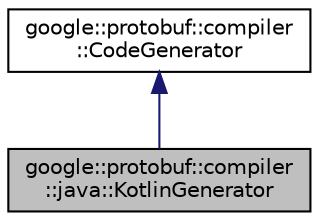 digraph "google::protobuf::compiler::java::KotlinGenerator"
{
 // LATEX_PDF_SIZE
  edge [fontname="Helvetica",fontsize="10",labelfontname="Helvetica",labelfontsize="10"];
  node [fontname="Helvetica",fontsize="10",shape=record];
  Node1 [label="google::protobuf::compiler\l::java::KotlinGenerator",height=0.2,width=0.4,color="black", fillcolor="grey75", style="filled", fontcolor="black",tooltip=" "];
  Node2 -> Node1 [dir="back",color="midnightblue",fontsize="10",style="solid",fontname="Helvetica"];
  Node2 [label="google::protobuf::compiler\l::CodeGenerator",height=0.2,width=0.4,color="black", fillcolor="white", style="filled",URL="$classgoogle_1_1protobuf_1_1compiler_1_1CodeGenerator.html",tooltip=" "];
}
